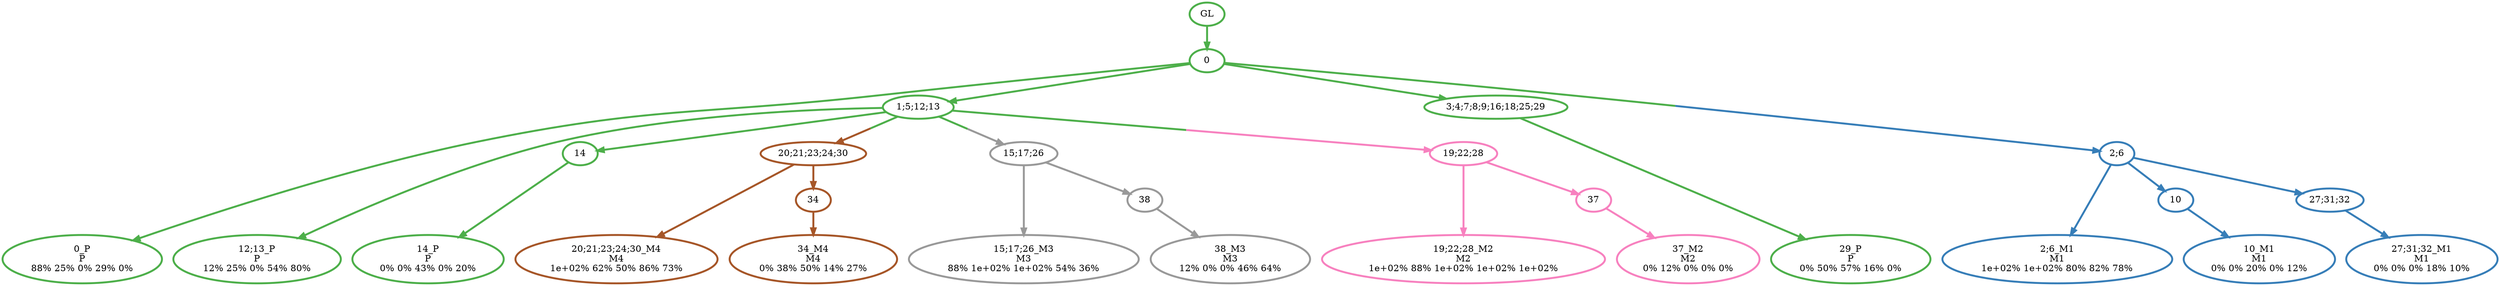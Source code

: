 digraph T {
	{
		rank=same
		24 [penwidth=3,colorscheme=set19,color=3,label="0_P\nP\n88% 25% 0% 29% 0%"]
		22 [penwidth=3,colorscheme=set19,color=3,label="12;13_P\nP\n12% 25% 0% 54% 80%"]
		20 [penwidth=3,colorscheme=set19,color=3,label="14_P\nP\n0% 0% 43% 0% 20%"]
		18 [penwidth=3,colorscheme=set19,color=3,label="29_P\nP\n0% 50% 57% 16% 0%"]
		17 [penwidth=3,colorscheme=set19,color=2,label="2;6_M1\nM1\n1e+02% 1e+02% 80% 82% 78%"]
		15 [penwidth=3,colorscheme=set19,color=2,label="10_M1\nM1\n0% 0% 20% 0% 12%"]
		13 [penwidth=3,colorscheme=set19,color=2,label="27;31;32_M1\nM1\n0% 0% 0% 18% 10%"]
		12 [penwidth=3,colorscheme=set19,color=8,label="19;22;28_M2\nM2\n1e+02% 88% 1e+02% 1e+02% 1e+02%"]
		10 [penwidth=3,colorscheme=set19,color=8,label="37_M2\nM2\n0% 12% 0% 0% 0%"]
		9 [penwidth=3,colorscheme=set19,color=9,label="15;17;26_M3\nM3\n88% 1e+02% 1e+02% 54% 36%"]
		7 [penwidth=3,colorscheme=set19,color=9,label="38_M3\nM3\n12% 0% 0% 46% 64%"]
		6 [penwidth=3,colorscheme=set19,color=7,label="20;21;23;24;30_M4\nM4\n1e+02% 62% 50% 86% 73%"]
		4 [penwidth=3,colorscheme=set19,color=7,label="34_M4\nM4\n0% 38% 50% 14% 27%"]
	}
	26 [penwidth=3,colorscheme=set19,color=3,label="GL"]
	25 [penwidth=3,colorscheme=set19,color=3,label="0"]
	23 [penwidth=3,colorscheme=set19,color=3,label="1;5;12;13"]
	21 [penwidth=3,colorscheme=set19,color=3,label="14"]
	19 [penwidth=3,colorscheme=set19,color=3,label="3;4;7;8;9;16;18;25;29"]
	16 [penwidth=3,colorscheme=set19,color=2,label="10"]
	14 [penwidth=3,colorscheme=set19,color=2,label="27;31;32"]
	11 [penwidth=3,colorscheme=set19,color=8,label="37"]
	8 [penwidth=3,colorscheme=set19,color=9,label="38"]
	5 [penwidth=3,colorscheme=set19,color=7,label="34"]
	3 [penwidth=3,colorscheme=set19,color=7,label="20;21;23;24;30"]
	2 [penwidth=3,colorscheme=set19,color=9,label="15;17;26"]
	1 [penwidth=3,colorscheme=set19,color=8,label="19;22;28"]
	0 [penwidth=3,colorscheme=set19,color=2,label="2;6"]
	26 -> 25 [penwidth=3,colorscheme=set19,color=3]
	25 -> 24 [penwidth=3,colorscheme=set19,color=3]
	25 -> 19 [penwidth=3,colorscheme=set19,color=3]
	25 -> 23 [penwidth=3,colorscheme=set19,color=3]
	25 -> 0 [penwidth=3,colorscheme=set19,color="3;0.5:2"]
	23 -> 22 [penwidth=3,colorscheme=set19,color=3]
	23 -> 21 [penwidth=3,colorscheme=set19,color=3]
	23 -> 3 [penwidth=3,colorscheme=set19,color="3;0.5:7"]
	23 -> 2 [penwidth=3,colorscheme=set19,color="3;0.5:9"]
	23 -> 1 [penwidth=3,colorscheme=set19,color="3;0.5:8"]
	21 -> 20 [penwidth=3,colorscheme=set19,color=3]
	19 -> 18 [penwidth=3,colorscheme=set19,color=3]
	16 -> 15 [penwidth=3,colorscheme=set19,color=2]
	14 -> 13 [penwidth=3,colorscheme=set19,color=2]
	11 -> 10 [penwidth=3,colorscheme=set19,color=8]
	8 -> 7 [penwidth=3,colorscheme=set19,color=9]
	5 -> 4 [penwidth=3,colorscheme=set19,color=7]
	3 -> 6 [penwidth=3,colorscheme=set19,color=7]
	3 -> 5 [penwidth=3,colorscheme=set19,color=7]
	2 -> 9 [penwidth=3,colorscheme=set19,color=9]
	2 -> 8 [penwidth=3,colorscheme=set19,color=9]
	1 -> 12 [penwidth=3,colorscheme=set19,color=8]
	1 -> 11 [penwidth=3,colorscheme=set19,color=8]
	0 -> 17 [penwidth=3,colorscheme=set19,color=2]
	0 -> 16 [penwidth=3,colorscheme=set19,color=2]
	0 -> 14 [penwidth=3,colorscheme=set19,color=2]
}
